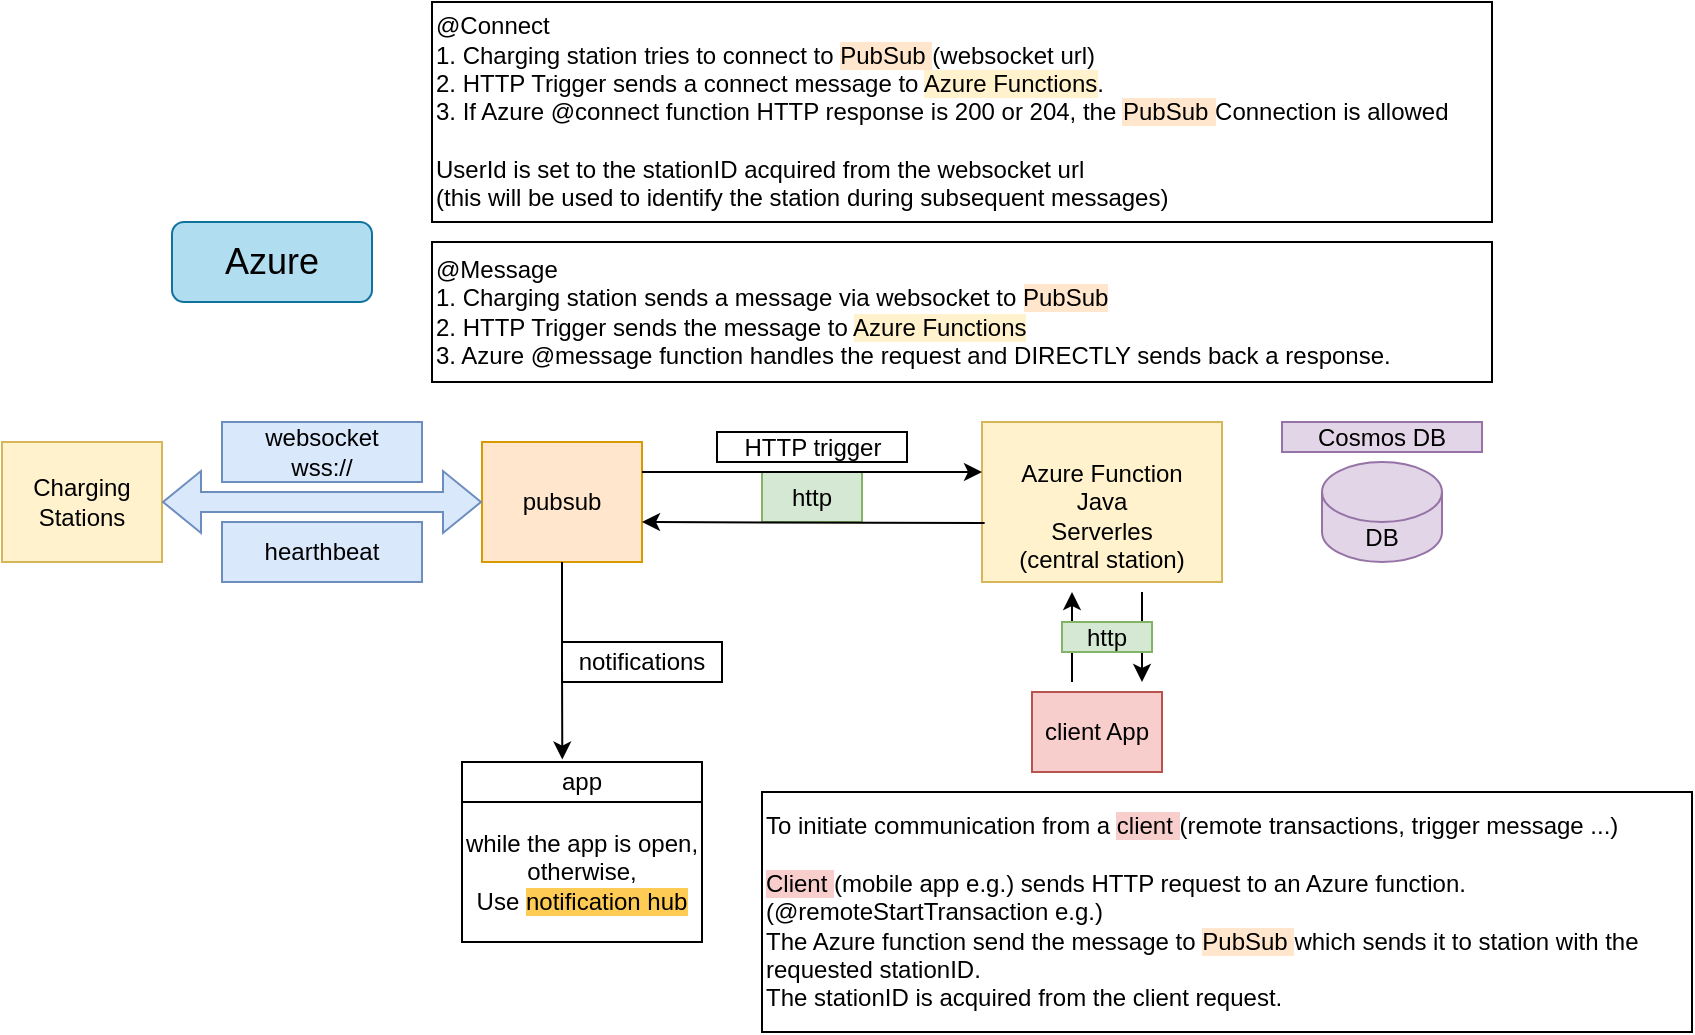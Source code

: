 <mxfile version="22.1.2" type="github">
  <diagram name="Page-1" id="yOUFaCtAM69SyQl96-M3">
    <mxGraphModel dx="997" dy="818" grid="1" gridSize="5" guides="1" tooltips="1" connect="1" arrows="1" fold="1" page="1" pageScale="1" pageWidth="850" pageHeight="1100" math="0" shadow="0">
      <root>
        <mxCell id="0" />
        <mxCell id="1" parent="0" />
        <mxCell id="DhphQR0WTkYj_wjM38mZ-2" value="&lt;br&gt;Azure Function&lt;br&gt;Java&lt;br&gt;Serverles&lt;br&gt;(central station)" style="rounded=0;whiteSpace=wrap;html=1;fillColor=#fff2cc;strokeColor=#d6b656;" parent="1" vertex="1">
          <mxGeometry x="530" y="440" width="120" height="80" as="geometry" />
        </mxCell>
        <mxCell id="DhphQR0WTkYj_wjM38mZ-3" value="pubsub" style="rounded=0;whiteSpace=wrap;html=1;fillColor=#FFE6CC;strokeColor=#d79b00;" parent="1" vertex="1">
          <mxGeometry x="280" y="450" width="80" height="60" as="geometry" />
        </mxCell>
        <mxCell id="DhphQR0WTkYj_wjM38mZ-4" value="Charging Stations" style="rounded=0;whiteSpace=wrap;html=1;fillColor=#fff2cc;strokeColor=#d6b656;" parent="1" vertex="1">
          <mxGeometry x="40" y="450" width="80" height="60" as="geometry" />
        </mxCell>
        <mxCell id="DhphQR0WTkYj_wjM38mZ-5" value="" style="shape=flexArrow;endArrow=classic;startArrow=classic;html=1;rounded=0;exitX=1;exitY=0.5;exitDx=0;exitDy=0;entryX=0;entryY=0.5;entryDx=0;entryDy=0;fillColor=#dae8fc;strokeColor=#6c8ebf;" parent="1" source="DhphQR0WTkYj_wjM38mZ-4" target="DhphQR0WTkYj_wjM38mZ-3" edge="1">
          <mxGeometry width="100" height="100" relative="1" as="geometry">
            <mxPoint x="160" y="540" as="sourcePoint" />
            <mxPoint x="260" y="440" as="targetPoint" />
          </mxGeometry>
        </mxCell>
        <mxCell id="DhphQR0WTkYj_wjM38mZ-6" value="&lt;div&gt;websocket&lt;/div&gt;&lt;div&gt;wss://&lt;br&gt;&lt;/div&gt;" style="rounded=0;whiteSpace=wrap;html=1;fillColor=#dae8fc;strokeColor=#6c8ebf;" parent="1" vertex="1">
          <mxGeometry x="150" y="440" width="100" height="30" as="geometry" />
        </mxCell>
        <mxCell id="DhphQR0WTkYj_wjM38mZ-7" value="http" style="rounded=0;whiteSpace=wrap;html=1;fillColor=#d5e8d4;strokeColor=#82b366;" parent="1" vertex="1">
          <mxGeometry x="420" y="465" width="50" height="25" as="geometry" />
        </mxCell>
        <mxCell id="DhphQR0WTkYj_wjM38mZ-8" value="" style="endArrow=classic;html=1;rounded=0;exitX=1;exitY=0.25;exitDx=0;exitDy=0;" parent="1" source="DhphQR0WTkYj_wjM38mZ-3" edge="1">
          <mxGeometry width="50" height="50" relative="1" as="geometry">
            <mxPoint x="380" y="480" as="sourcePoint" />
            <mxPoint x="530" y="465" as="targetPoint" />
          </mxGeometry>
        </mxCell>
        <mxCell id="DhphQR0WTkYj_wjM38mZ-9" value="" style="endArrow=classic;html=1;rounded=0;exitX=0.011;exitY=0.632;exitDx=0;exitDy=0;exitPerimeter=0;" parent="1" source="DhphQR0WTkYj_wjM38mZ-2" edge="1">
          <mxGeometry width="50" height="50" relative="1" as="geometry">
            <mxPoint x="480" y="480" as="sourcePoint" />
            <mxPoint x="360" y="490" as="targetPoint" />
          </mxGeometry>
        </mxCell>
        <mxCell id="DhphQR0WTkYj_wjM38mZ-19" value="Azure" style="rounded=1;whiteSpace=wrap;html=1;strokeWidth=1;fontSize=18;fillColor=#b1ddf0;strokeColor=#10739e;" parent="1" vertex="1">
          <mxGeometry x="125" y="340" width="100" height="40" as="geometry" />
        </mxCell>
        <mxCell id="DhphQR0WTkYj_wjM38mZ-28" value="hearthbeat" style="rounded=0;whiteSpace=wrap;html=1;fillColor=#dae8fc;strokeColor=#6c8ebf;" parent="1" vertex="1">
          <mxGeometry x="150" y="490" width="100" height="30" as="geometry" />
        </mxCell>
        <mxCell id="DhphQR0WTkYj_wjM38mZ-29" value="DB" style="shape=cylinder3;whiteSpace=wrap;html=1;boundedLbl=1;backgroundOutline=1;size=15;fillColor=#e1d5e7;strokeColor=#9673a6;" parent="1" vertex="1">
          <mxGeometry x="700" y="460" width="60" height="50" as="geometry" />
        </mxCell>
        <mxCell id="DhphQR0WTkYj_wjM38mZ-31" value="&lt;h1 style=&quot;font-size: 12px;&quot; class=&quot;font-size-h2&quot;&gt;&lt;span style=&quot;font-weight: normal; font-size: 12px;&quot;&gt;Cosmos DB &lt;/span&gt;&lt;/h1&gt;" style="rounded=0;whiteSpace=wrap;html=1;fontSize=12;fontStyle=0;align=center;fillColor=#e1d5e7;strokeColor=#9673a6;" parent="1" vertex="1">
          <mxGeometry x="680" y="440" width="100" height="15" as="geometry" />
        </mxCell>
        <mxCell id="DhphQR0WTkYj_wjM38mZ-33" value="while the app is open,&lt;br&gt;otherwise,&lt;br&gt;Use &lt;span style=&quot;background-color: rgb(254, 203, 84);&quot;&gt;notification hub&lt;/span&gt;" style="rounded=0;whiteSpace=wrap;html=1;" parent="1" vertex="1">
          <mxGeometry x="270" y="630" width="120" height="70" as="geometry" />
        </mxCell>
        <mxCell id="DhphQR0WTkYj_wjM38mZ-35" value="notifications" style="rounded=0;whiteSpace=wrap;html=1;" parent="1" vertex="1">
          <mxGeometry x="320" y="550" width="80" height="20" as="geometry" />
        </mxCell>
        <mxCell id="DhphQR0WTkYj_wjM38mZ-36" value="app" style="rounded=0;whiteSpace=wrap;html=1;" parent="1" vertex="1">
          <mxGeometry x="270" y="610" width="120" height="20" as="geometry" />
        </mxCell>
        <mxCell id="DhphQR0WTkYj_wjM38mZ-37" style="edgeStyle=orthogonalEdgeStyle;rounded=0;orthogonalLoop=1;jettySize=auto;html=1;entryX=0.418;entryY=-0.062;entryDx=0;entryDy=0;entryPerimeter=0;" parent="1" source="DhphQR0WTkYj_wjM38mZ-3" target="DhphQR0WTkYj_wjM38mZ-36" edge="1">
          <mxGeometry relative="1" as="geometry" />
        </mxCell>
        <mxCell id="Rq3a15On_nk6PGTsaYT3-1" value="HTTP trigger" style="rounded=0;whiteSpace=wrap;html=1;" parent="1" vertex="1">
          <mxGeometry x="397.5" y="445" width="95" height="15" as="geometry" />
        </mxCell>
        <mxCell id="yuhe6naUO8FPMxWjMtai-1" value="@Connect&lt;br&gt;&lt;div&gt;1. Charging station tries to connect to &lt;span style=&quot;background-color: rgb(255, 230, 204);&quot;&gt;PubSub &lt;/span&gt;(websocket url)&lt;br&gt;2. HTTP Trigger sends a connect message to &lt;span style=&quot;background-color: rgb(255, 242, 204);&quot;&gt;Azure Functions&lt;/span&gt;.&lt;br&gt;&lt;/div&gt;&lt;div&gt;3. If Azure @connect function HTTP response is 200 or 204, the &lt;span style=&quot;background-color: rgb(255, 230, 204);&quot;&gt;PubSub &lt;/span&gt;Connection is allowed&lt;br&gt;&lt;/div&gt;&lt;br&gt;UserId is set to the stationID acquired from the websocket url&lt;br&gt;(this will be used to identify the station during subsequent messages)" style="rounded=0;whiteSpace=wrap;html=1;align=left;" vertex="1" parent="1">
          <mxGeometry x="255" y="230" width="530" height="110" as="geometry" />
        </mxCell>
        <mxCell id="yuhe6naUO8FPMxWjMtai-2" value="@Message&lt;br&gt;&lt;div&gt;1. Charging station sends a message via websocket to &lt;span style=&quot;background-color: rgb(255, 230, 204);&quot;&gt;PubSub&lt;/span&gt;&lt;br&gt;2. HTTP Trigger sends the message to &lt;span style=&quot;background-color: rgb(255, 242, 204);&quot;&gt;Azure Functions&lt;/span&gt;&lt;br&gt;&lt;/div&gt;&lt;div&gt;3. Azure @message function handles the request and DIRECTLY sends back a response.&lt;br&gt;&lt;/div&gt;" style="rounded=0;whiteSpace=wrap;html=1;align=left;" vertex="1" parent="1">
          <mxGeometry x="255" y="350" width="530" height="70" as="geometry" />
        </mxCell>
        <mxCell id="yuhe6naUO8FPMxWjMtai-3" value="&lt;div align=&quot;left&quot;&gt;To initiate communication from a &lt;span style=&quot;background-color: rgb(248, 206, 204);&quot;&gt;client &lt;/span&gt;(remote transactions, trigger message ...)&lt;br&gt;&lt;br&gt;&lt;/div&gt;&lt;div align=&quot;left&quot;&gt;&lt;span style=&quot;background-color: rgb(248, 206, 204);&quot;&gt;Client &lt;/span&gt;(mobile app e.g.) sends HTTP request to an Azure function. (@remoteStartTransaction e.g.)&lt;br&gt;&lt;/div&gt;&lt;div align=&quot;left&quot;&gt;The Azure function send the message to &lt;span style=&quot;background-color: rgb(255, 230, 204);&quot;&gt;PubSub &lt;/span&gt;which sends it to station with the requested stationID.&lt;br&gt;The stationID is acquired from the client request.&lt;br&gt;&lt;/div&gt;" style="rounded=0;whiteSpace=wrap;html=1;align=left;" vertex="1" parent="1">
          <mxGeometry x="420" y="625" width="465" height="120" as="geometry" />
        </mxCell>
        <mxCell id="yuhe6naUO8FPMxWjMtai-5" value="client App" style="rounded=0;whiteSpace=wrap;html=1;fillColor=#F8CECC;strokeColor=#b85450;" vertex="1" parent="1">
          <mxGeometry x="555" y="575" width="65" height="40" as="geometry" />
        </mxCell>
        <mxCell id="yuhe6naUO8FPMxWjMtai-6" value="" style="endArrow=classic;html=1;rounded=0;" edge="1" parent="1">
          <mxGeometry width="50" height="50" relative="1" as="geometry">
            <mxPoint x="575" y="570" as="sourcePoint" />
            <mxPoint x="575" y="525" as="targetPoint" />
          </mxGeometry>
        </mxCell>
        <mxCell id="yuhe6naUO8FPMxWjMtai-7" value="" style="endArrow=classic;html=1;rounded=0;" edge="1" parent="1">
          <mxGeometry width="50" height="50" relative="1" as="geometry">
            <mxPoint x="610" y="525" as="sourcePoint" />
            <mxPoint x="610" y="570" as="targetPoint" />
          </mxGeometry>
        </mxCell>
        <mxCell id="yuhe6naUO8FPMxWjMtai-10" value="http" style="rounded=0;whiteSpace=wrap;html=1;fillColor=#d5e8d4;strokeColor=#82b366;" vertex="1" parent="1">
          <mxGeometry x="570" y="540" width="45" height="15" as="geometry" />
        </mxCell>
      </root>
    </mxGraphModel>
  </diagram>
</mxfile>
